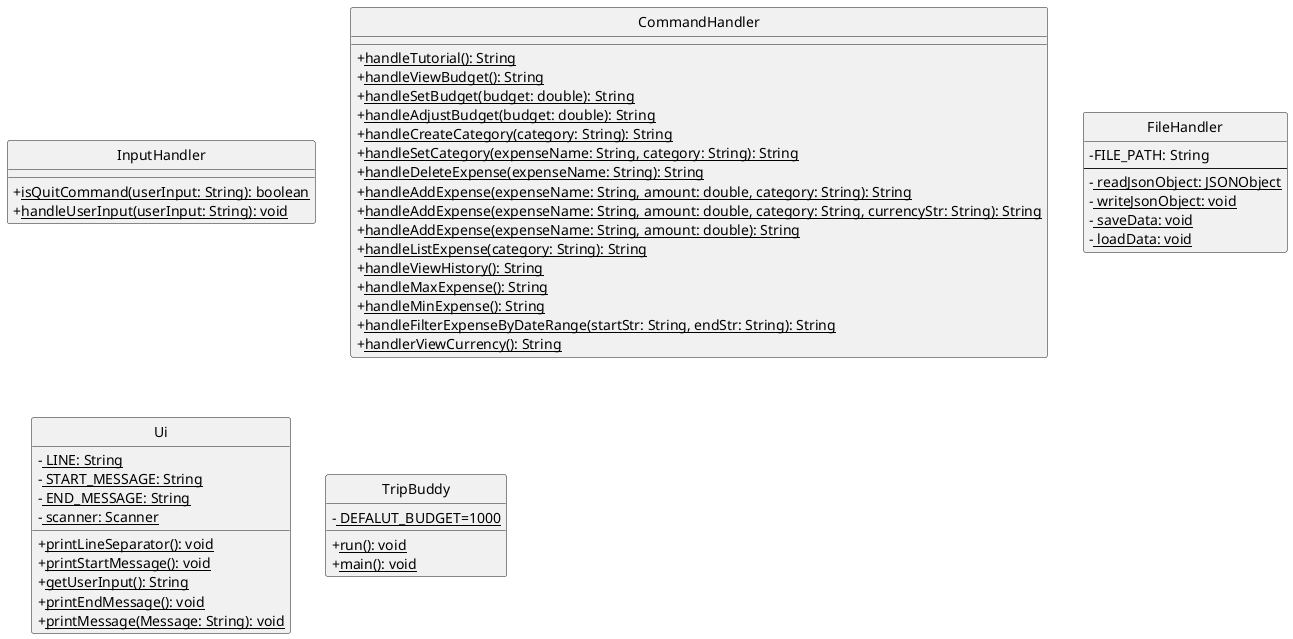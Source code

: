@startuml
hide circle
skinparam classAttributeIconSize 0

' Remove the default class icon
skinparam classIconSize 0



class InputHandler {
  +<u>isQuitCommand(userInput: String): boolean
  +<u>handleUserInput(userInput: String): void
}


class CommandHandler {
+ <u>handleTutorial(): String
+ <u>handleViewBudget(): String
+ <u>handleSetBudget(budget: double): String
+ <u>handleAdjustBudget(budget: double): String
+ <u>handleCreateCategory(category: String): String
+ <u>handleSetCategory(expenseName: String, category: String): String
+ <u>handleDeleteExpense(expenseName: String): String
+ <u>handleAddExpense(expenseName: String, amount: double, category: String): String
+ <u>handleAddExpense(expenseName: String, amount: double, category: String, currencyStr: String): String
+ <u>handleAddExpense(expenseName: String, amount: double): String
+ <u>handleListExpense(category: String): String
+ <u>handleViewHistory(): String
+ <u>handleMaxExpense(): String
+ <u>handleMinExpense(): String
+ <u>handleFilterExpenseByDateRange(startStr: String, endStr: String): String
+ <u>handlerViewCurrency(): String

}

class FileHandler {
- FILE_PATH: String
---
- <u> readJsonObject: JSONObject
- <u> writeJsonObject: void
- <u> saveData: void
- <u> loadData: void
}

class Ui {
- <u> LINE: String
- <u> START_MESSAGE: String
- <u> END_MESSAGE: String
- <u> scanner: Scanner

+ <u>printLineSeparator(): void
+ <u>printStartMessage(): void
+ <u>getUserInput(): String
+ <u>printEndMessage(): void
+ <u>printMessage(Message: String): void


}

class TripBuddy{
- <u> DEFALUT_BUDGET=1000

+ <u>run(): void
+ <u>main(): void

}



@enduml

